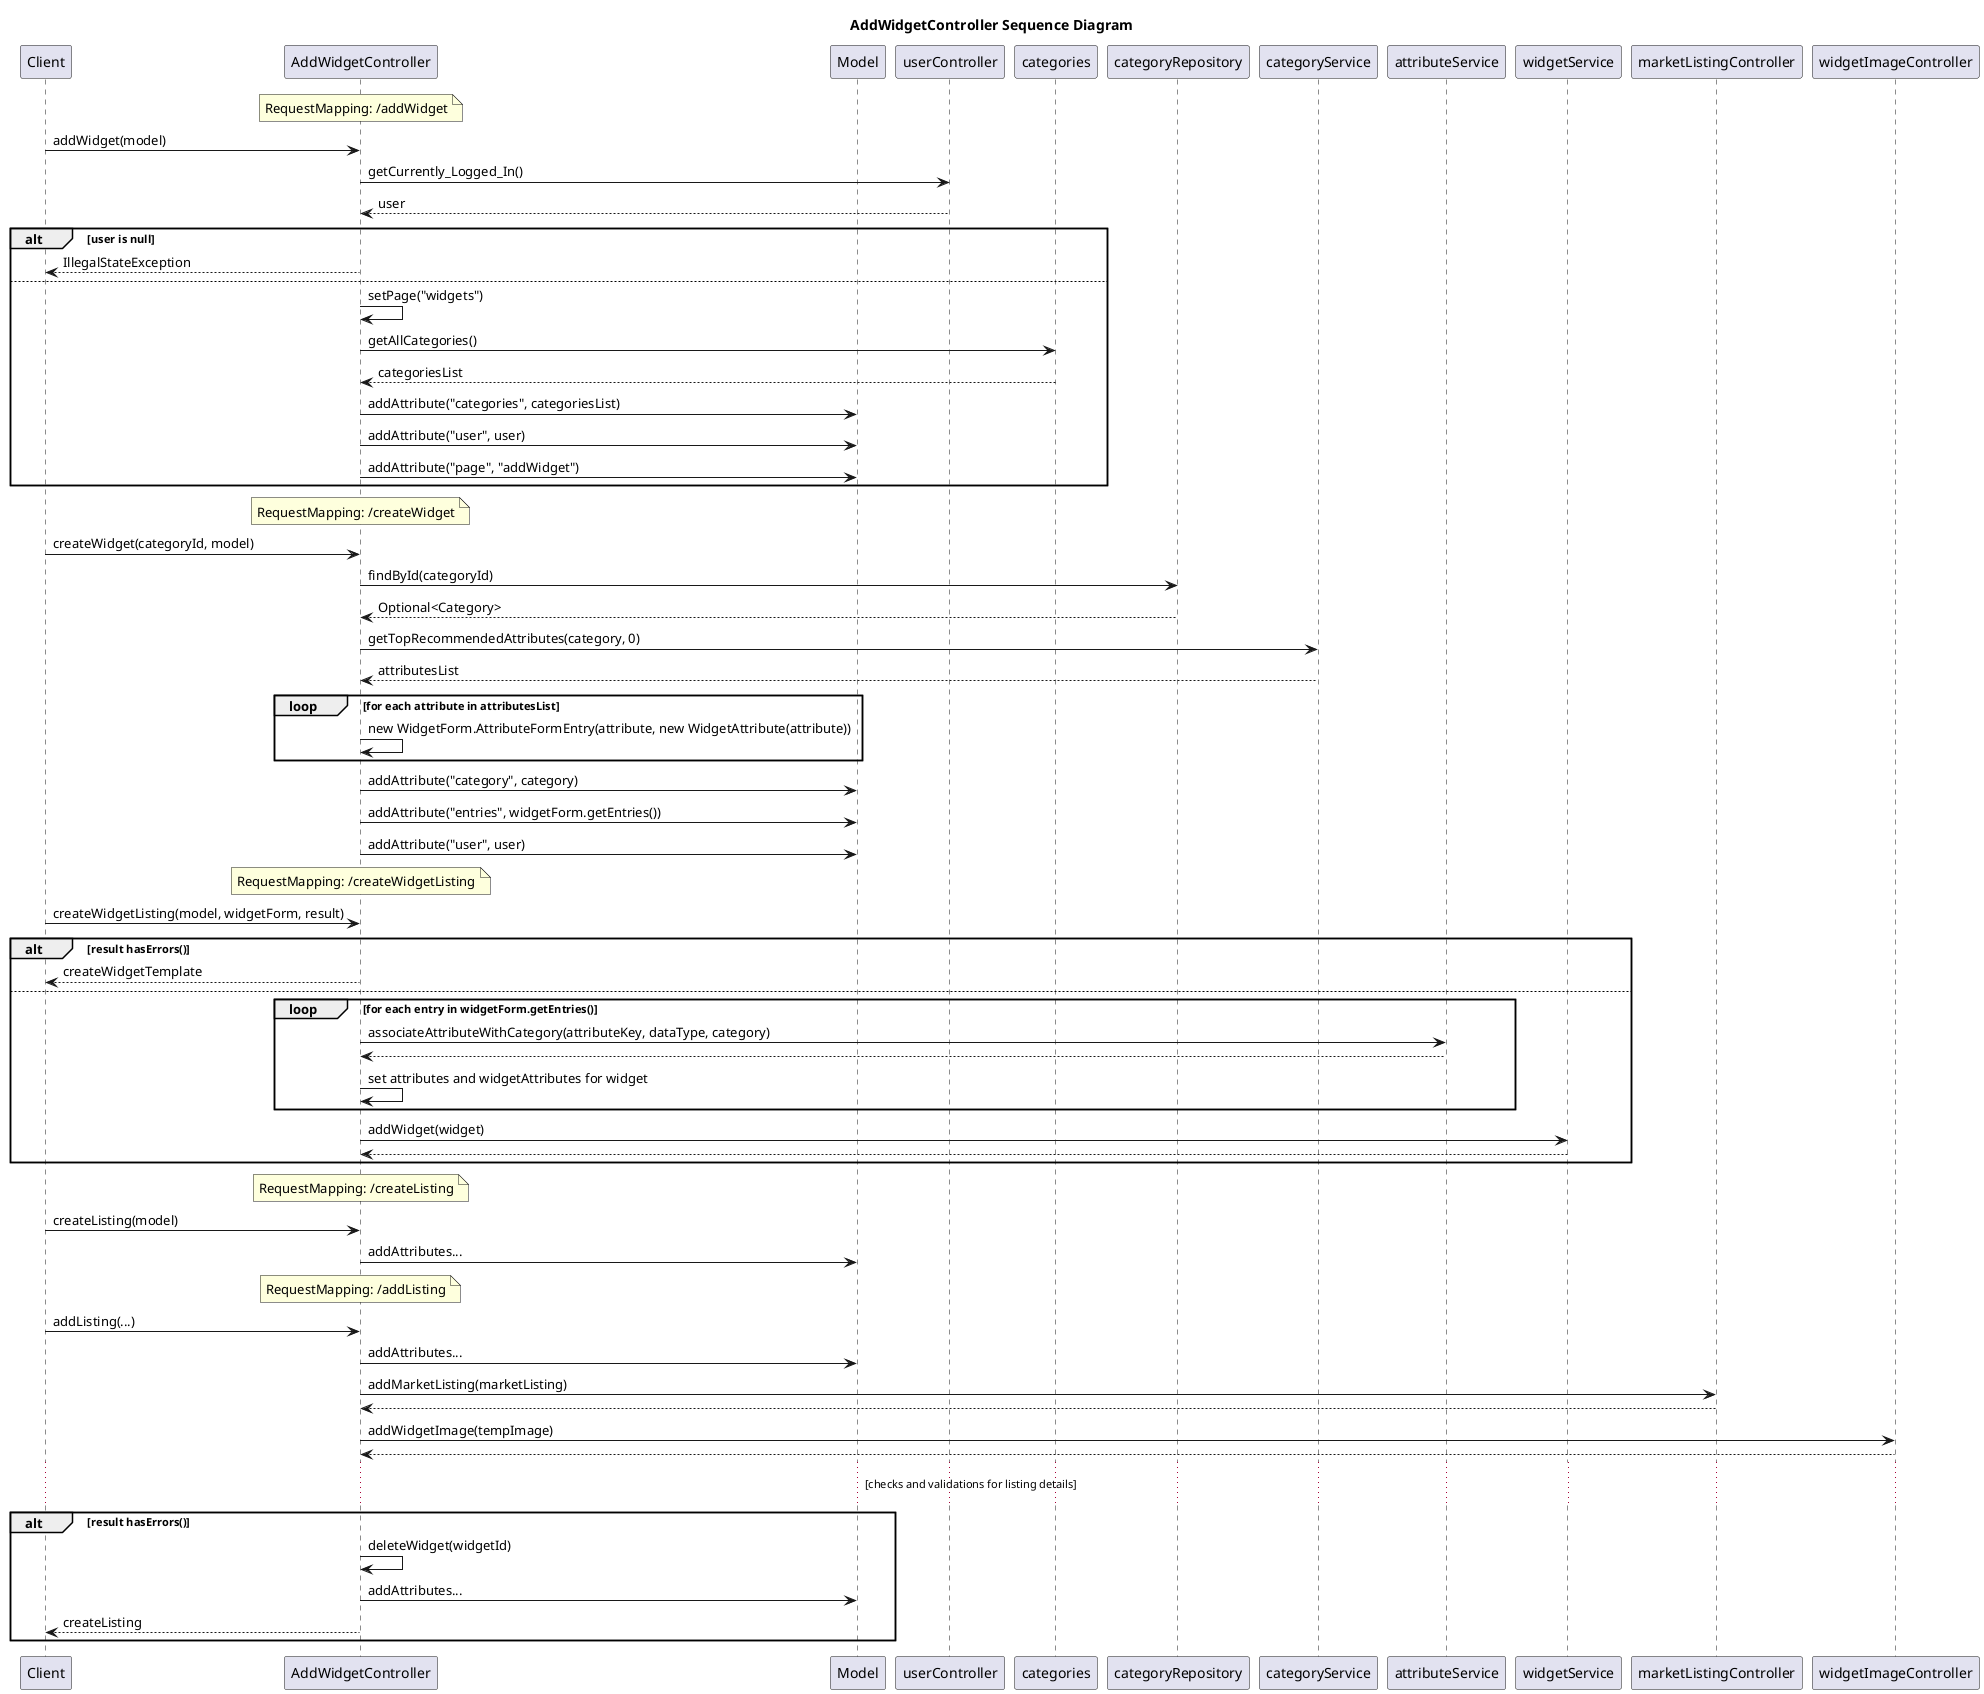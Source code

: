 @startuml
title AddWidgetController Sequence Diagram

participant "Client" as C
participant "AddWidgetController" as AWC
participant "Model" as M
participant "userController" as UC
participant "categories" as CAT
participant "categoryRepository" as CR
participant "categoryService" as CS
participant "attributeService" as AS
participant "widgetService" as WS
participant "marketListingController" as MLC
participant "widgetImageController" as WIC

note over AWC: RequestMapping: /addWidget
C -> AWC: addWidget(model)
AWC -> UC: getCurrently_Logged_In()
UC --> AWC: user
alt user is null
    AWC --> C: IllegalStateException
else
    AWC -> AWC: setPage("widgets")
    AWC -> CAT: getAllCategories()
    CAT --> AWC: categoriesList
    AWC -> M: addAttribute("categories", categoriesList)
    AWC -> M: addAttribute("user", user)
    AWC -> M: addAttribute("page", "addWidget")
end

note over AWC: RequestMapping: /createWidget
C -> AWC: createWidget(categoryId, model)
AWC -> CR: findById(categoryId)
CR --> AWC: Optional<Category>
AWC -> CS: getTopRecommendedAttributes(category, 0)
CS --> AWC: attributesList
loop for each attribute in attributesList
    AWC -> AWC: new WidgetForm.AttributeFormEntry(attribute, new WidgetAttribute(attribute))
end
AWC -> M: addAttribute("category", category)
AWC -> M: addAttribute("entries", widgetForm.getEntries())
AWC -> M: addAttribute("user", user)

note over AWC: RequestMapping: /createWidgetListing
C -> AWC: createWidgetListing(model, widgetForm, result)
alt result hasErrors()
    AWC --> C: createWidgetTemplate
else
    loop for each entry in widgetForm.getEntries()
        AWC -> AS: associateAttributeWithCategory(attributeKey, dataType, category)
        AS --> AWC
        AWC -> AWC: set attributes and widgetAttributes for widget
    end
    AWC -> WS: addWidget(widget)
    WS --> AWC
end

note over AWC: RequestMapping: /createListing
C -> AWC: createListing(model)
AWC -> M: addAttributes...

note over AWC: RequestMapping: /addListing
C -> AWC: addListing(...)
AWC -> M: addAttributes...
AWC -> MLC: addMarketListing(marketListing)
MLC --> AWC
AWC -> WIC: addWidgetImage(tempImage)
WIC --> AWC
...[checks and validations for listing details]...
alt result hasErrors()
    AWC -> AWC: deleteWidget(widgetId)
    AWC -> M: addAttributes...
    AWC --> C: createListing
end
@enduml